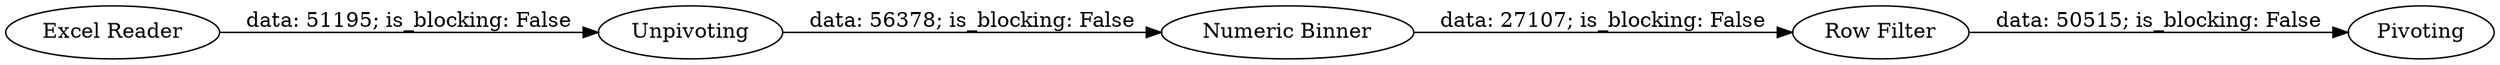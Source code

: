 digraph {
	"5912673932417392778_8" [label="Numeric Binner"]
	"5912673932417392778_2" [label=Unpivoting]
	"5912673932417392778_9" [label="Row Filter"]
	"5912673932417392778_1" [label="Excel Reader"]
	"5912673932417392778_10" [label=Pivoting]
	"5912673932417392778_2" -> "5912673932417392778_8" [label="data: 56378; is_blocking: False"]
	"5912673932417392778_8" -> "5912673932417392778_9" [label="data: 27107; is_blocking: False"]
	"5912673932417392778_1" -> "5912673932417392778_2" [label="data: 51195; is_blocking: False"]
	"5912673932417392778_9" -> "5912673932417392778_10" [label="data: 50515; is_blocking: False"]
	rankdir=LR
}
